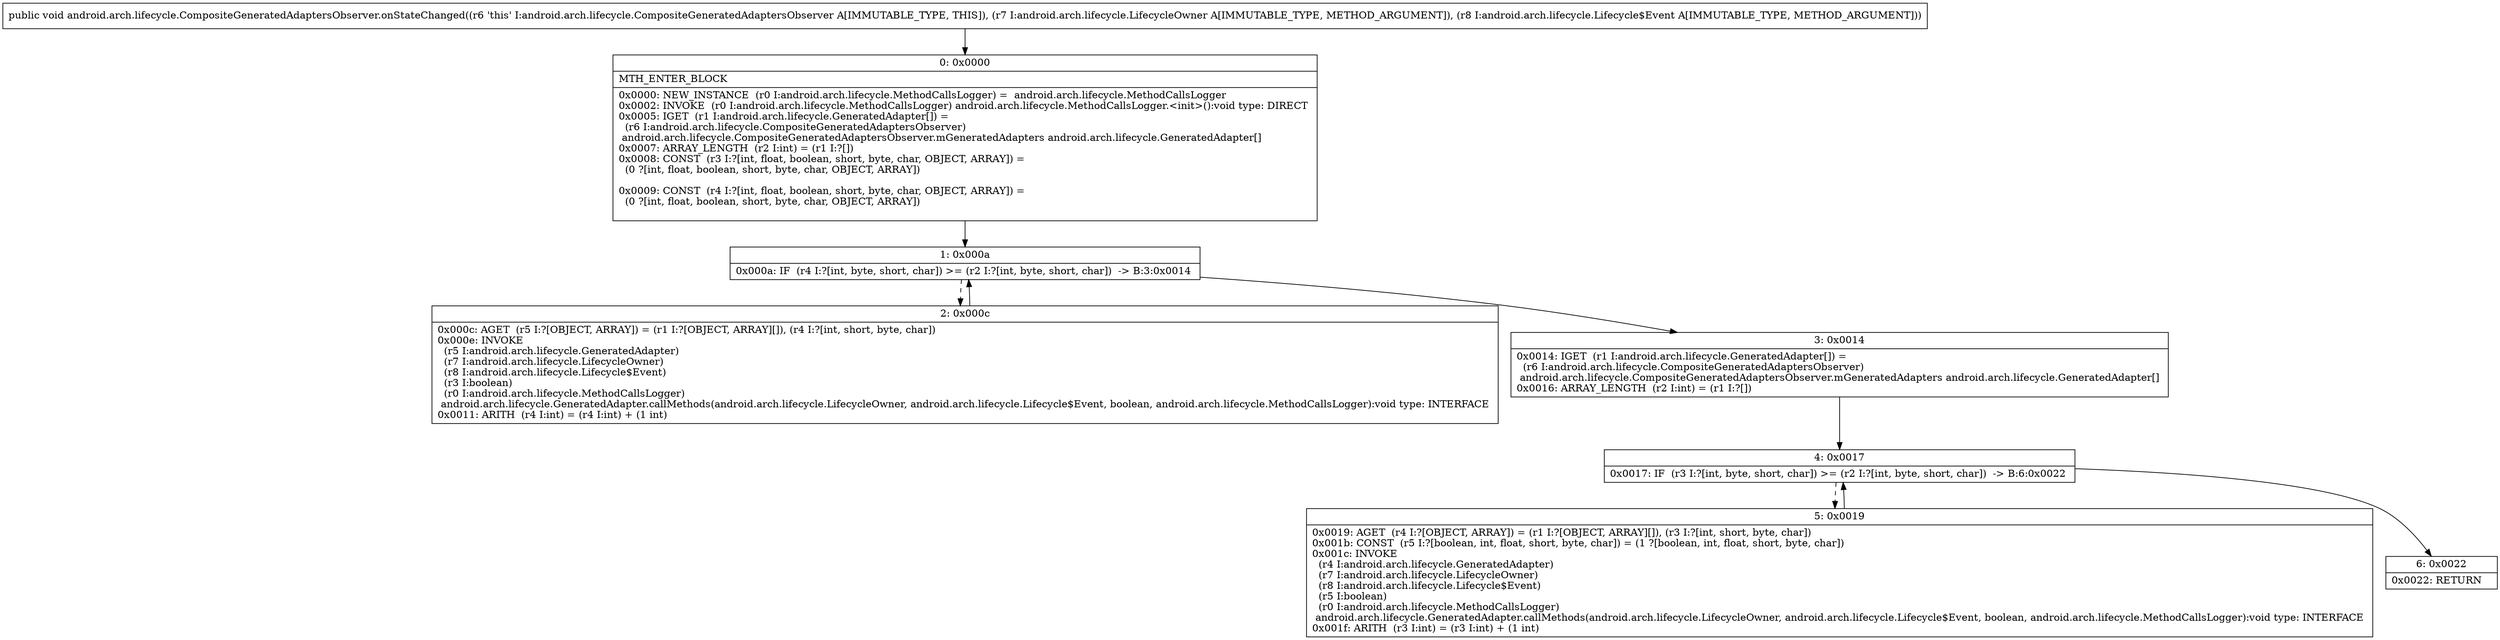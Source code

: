 digraph "CFG forandroid.arch.lifecycle.CompositeGeneratedAdaptersObserver.onStateChanged(Landroid\/arch\/lifecycle\/LifecycleOwner;Landroid\/arch\/lifecycle\/Lifecycle$Event;)V" {
Node_0 [shape=record,label="{0\:\ 0x0000|MTH_ENTER_BLOCK\l|0x0000: NEW_INSTANCE  (r0 I:android.arch.lifecycle.MethodCallsLogger) =  android.arch.lifecycle.MethodCallsLogger \l0x0002: INVOKE  (r0 I:android.arch.lifecycle.MethodCallsLogger) android.arch.lifecycle.MethodCallsLogger.\<init\>():void type: DIRECT \l0x0005: IGET  (r1 I:android.arch.lifecycle.GeneratedAdapter[]) = \l  (r6 I:android.arch.lifecycle.CompositeGeneratedAdaptersObserver)\l android.arch.lifecycle.CompositeGeneratedAdaptersObserver.mGeneratedAdapters android.arch.lifecycle.GeneratedAdapter[] \l0x0007: ARRAY_LENGTH  (r2 I:int) = (r1 I:?[]) \l0x0008: CONST  (r3 I:?[int, float, boolean, short, byte, char, OBJECT, ARRAY]) = \l  (0 ?[int, float, boolean, short, byte, char, OBJECT, ARRAY])\l \l0x0009: CONST  (r4 I:?[int, float, boolean, short, byte, char, OBJECT, ARRAY]) = \l  (0 ?[int, float, boolean, short, byte, char, OBJECT, ARRAY])\l \l}"];
Node_1 [shape=record,label="{1\:\ 0x000a|0x000a: IF  (r4 I:?[int, byte, short, char]) \>= (r2 I:?[int, byte, short, char])  \-\> B:3:0x0014 \l}"];
Node_2 [shape=record,label="{2\:\ 0x000c|0x000c: AGET  (r5 I:?[OBJECT, ARRAY]) = (r1 I:?[OBJECT, ARRAY][]), (r4 I:?[int, short, byte, char]) \l0x000e: INVOKE  \l  (r5 I:android.arch.lifecycle.GeneratedAdapter)\l  (r7 I:android.arch.lifecycle.LifecycleOwner)\l  (r8 I:android.arch.lifecycle.Lifecycle$Event)\l  (r3 I:boolean)\l  (r0 I:android.arch.lifecycle.MethodCallsLogger)\l android.arch.lifecycle.GeneratedAdapter.callMethods(android.arch.lifecycle.LifecycleOwner, android.arch.lifecycle.Lifecycle$Event, boolean, android.arch.lifecycle.MethodCallsLogger):void type: INTERFACE \l0x0011: ARITH  (r4 I:int) = (r4 I:int) + (1 int) \l}"];
Node_3 [shape=record,label="{3\:\ 0x0014|0x0014: IGET  (r1 I:android.arch.lifecycle.GeneratedAdapter[]) = \l  (r6 I:android.arch.lifecycle.CompositeGeneratedAdaptersObserver)\l android.arch.lifecycle.CompositeGeneratedAdaptersObserver.mGeneratedAdapters android.arch.lifecycle.GeneratedAdapter[] \l0x0016: ARRAY_LENGTH  (r2 I:int) = (r1 I:?[]) \l}"];
Node_4 [shape=record,label="{4\:\ 0x0017|0x0017: IF  (r3 I:?[int, byte, short, char]) \>= (r2 I:?[int, byte, short, char])  \-\> B:6:0x0022 \l}"];
Node_5 [shape=record,label="{5\:\ 0x0019|0x0019: AGET  (r4 I:?[OBJECT, ARRAY]) = (r1 I:?[OBJECT, ARRAY][]), (r3 I:?[int, short, byte, char]) \l0x001b: CONST  (r5 I:?[boolean, int, float, short, byte, char]) = (1 ?[boolean, int, float, short, byte, char]) \l0x001c: INVOKE  \l  (r4 I:android.arch.lifecycle.GeneratedAdapter)\l  (r7 I:android.arch.lifecycle.LifecycleOwner)\l  (r8 I:android.arch.lifecycle.Lifecycle$Event)\l  (r5 I:boolean)\l  (r0 I:android.arch.lifecycle.MethodCallsLogger)\l android.arch.lifecycle.GeneratedAdapter.callMethods(android.arch.lifecycle.LifecycleOwner, android.arch.lifecycle.Lifecycle$Event, boolean, android.arch.lifecycle.MethodCallsLogger):void type: INTERFACE \l0x001f: ARITH  (r3 I:int) = (r3 I:int) + (1 int) \l}"];
Node_6 [shape=record,label="{6\:\ 0x0022|0x0022: RETURN   \l}"];
MethodNode[shape=record,label="{public void android.arch.lifecycle.CompositeGeneratedAdaptersObserver.onStateChanged((r6 'this' I:android.arch.lifecycle.CompositeGeneratedAdaptersObserver A[IMMUTABLE_TYPE, THIS]), (r7 I:android.arch.lifecycle.LifecycleOwner A[IMMUTABLE_TYPE, METHOD_ARGUMENT]), (r8 I:android.arch.lifecycle.Lifecycle$Event A[IMMUTABLE_TYPE, METHOD_ARGUMENT])) }"];
MethodNode -> Node_0;
Node_0 -> Node_1;
Node_1 -> Node_2[style=dashed];
Node_1 -> Node_3;
Node_2 -> Node_1;
Node_3 -> Node_4;
Node_4 -> Node_5[style=dashed];
Node_4 -> Node_6;
Node_5 -> Node_4;
}

